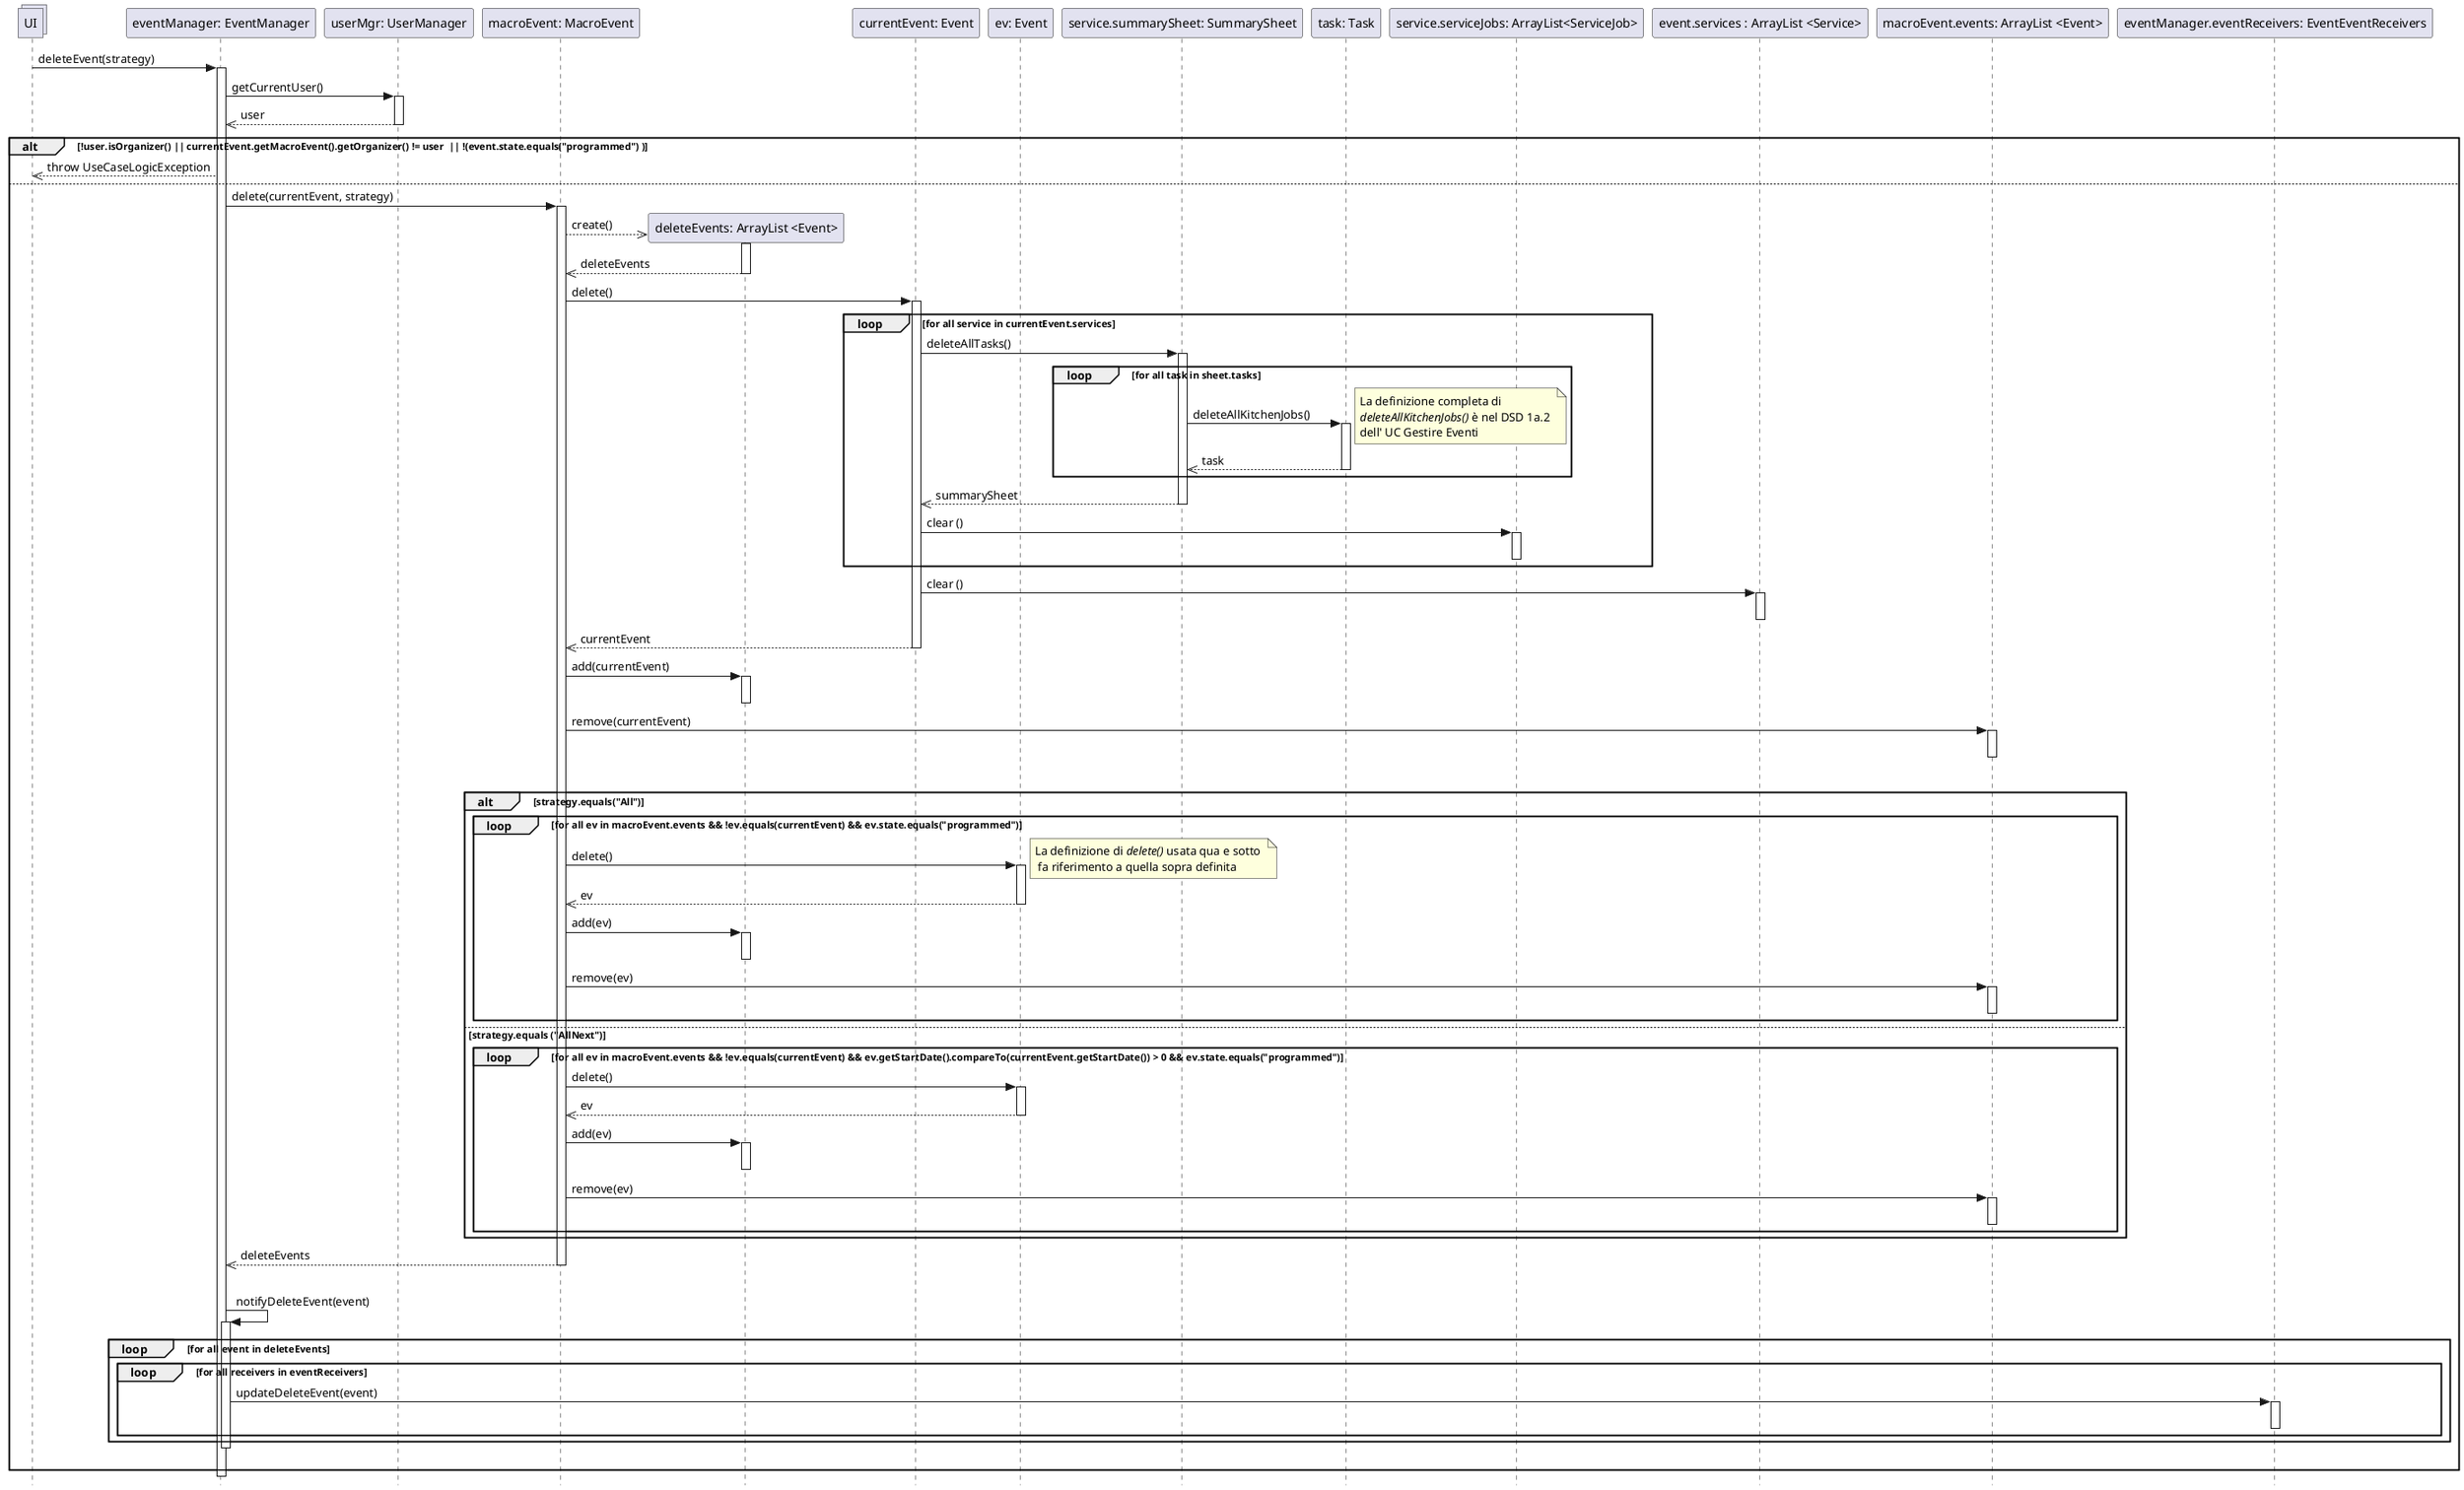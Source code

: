 @startuml
skinparam Style strictuml

collections UI
participant "eventManager: EventManager" as em
participant "userMgr: UserManager" as um
participant "macroEvent: MacroEvent" as macroEvent
participant "deleteEvents: ArrayList <Event>" as evdel
participant "currentEvent: Event" as ev
participant "ev: Event" as evstrg
participant "service.summarySheet: SummarySheet" as ss
participant "task: Task" as task
participant "service.serviceJobs: ArrayList<ServiceJob>" as sj
participant "event.services : ArrayList <Service>" as evse
participant "macroEvent.events: ArrayList <Event>" as events

participant "eventManager.eventReceivers: EventEventReceivers" as eer


UI -> em: deleteEvent(strategy)
activate em
    em -> um: getCurrentUser()
    activate um
        em <<-- um: user
    deactivate um

    alt !user.isOrganizer() || currentEvent.getMacroEvent().getOrganizer() != user  || !(event.state.equals("programmed") )
        UI <<-- em: throw UseCaseLogicException
    else

        em -> macroEvent: delete(currentEvent, strategy)
        activate macroEvent
            macroEvent -->> evdel**: create()
            activate evdel
                macroEvent <<-- evdel: deleteEvents
            deactivate evdel

            macroEvent -> ev: delete()

            activate ev
                loop for all service in currentEvent.services
                    ev -> ss: deleteAllTasks()
                    activate ss
                        loop for all task in sheet.tasks
                            ss -> task: deleteAllKitchenJobs()
                                activate task
                                    note right: La definizione completa di\n//deleteAllKitchenJobs()// è nel DSD 1a.2 \ndell' UC Gestire Eventi
                                    ss <<-- task: task
                                deactivate task
                        end
                        ev <<-- ss: summarySheet
                    deactivate ss
                    ev -> sj: clear ()
                    activate sj
                    deactivate sj
                end

                ev-> evse : clear ()
                activate evse
                deactivate evse
                macroEvent <<-- ev: currentEvent
            deactivate ev

            macroEvent -> evdel: add(currentEvent)
            activate evdel
            deactivate evdel
            macroEvent -> events: remove(currentEvent)
            activate events
            deactivate events
            |||

            alt strategy.equals("All")
                loop for all ev in macroEvent.events && !ev.equals(currentEvent) && ev.state.equals("programmed")
                    macroEvent -> evstrg: delete()
                    note right: La definizione di //delete()// usata qua e sotto \n fa riferimento a quella sopra definita
                    activate evstrg
                        macroEvent <<-- evstrg: ev
                    deactivate evstrg
                    macroEvent -> evdel: add(ev)
                    activate evdel
                    deactivate evdel
                    macroEvent -> events: remove(ev)
                    activate events
                    deactivate events
                end
            else strategy.equals ("AllNext")
                loop for all ev in macroEvent.events && !ev.equals(currentEvent) && ev.getStartDate().compareTo(currentEvent.getStartDate()) > 0 && ev.state.equals("programmed")
                    macroEvent -> evstrg: delete()
                    activate evstrg
                        macroEvent <<-- evstrg: ev
                    deactivate evstrg
                    macroEvent -> evdel: add(ev)
                    activate evdel
                    deactivate evdel
                    macroEvent -> events: remove(ev)
                    activate events
                    deactivate events
                 end
            end
            em <<-- macroEvent: deleteEvents
        deactivate macroEvent
        |||

        em -> em: notifyDeleteEvent(event)
        activate em
            loop for all event in deleteEvents
                loop for all receivers in eventReceivers
                    em -> eer: updateDeleteEvent(event)
                    activate eer
                    deactivate eer
                end
            end
        deactivate em
        |||
    end
deactivate em
@enduml